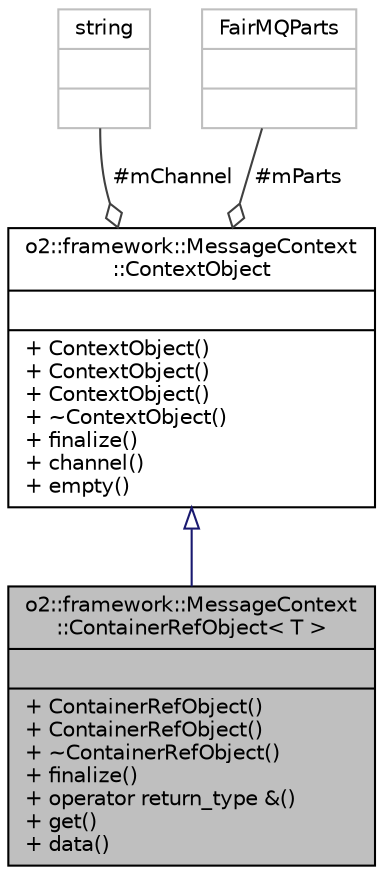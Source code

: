 digraph "o2::framework::MessageContext::ContainerRefObject&lt; T &gt;"
{
 // INTERACTIVE_SVG=YES
  bgcolor="transparent";
  edge [fontname="Helvetica",fontsize="10",labelfontname="Helvetica",labelfontsize="10"];
  node [fontname="Helvetica",fontsize="10",shape=record];
  Node1 [label="{o2::framework::MessageContext\l::ContainerRefObject\< T \>\n||+ ContainerRefObject()\l+ ContainerRefObject()\l+ ~ContainerRefObject()\l+ finalize()\l+ operator return_type &()\l+ get()\l+ data()\l}",height=0.2,width=0.4,color="black", fillcolor="grey75", style="filled", fontcolor="black"];
  Node2 -> Node1 [dir="back",color="midnightblue",fontsize="10",style="solid",arrowtail="onormal",fontname="Helvetica"];
  Node2 [label="{o2::framework::MessageContext\l::ContextObject\n||+ ContextObject()\l+ ContextObject()\l+ ContextObject()\l+ ~ContextObject()\l+ finalize()\l+ channel()\l+ empty()\l}",height=0.2,width=0.4,color="black",URL="$d3/dc5/classo2_1_1framework_1_1MessageContext_1_1ContextObject.html"];
  Node3 -> Node2 [color="grey25",fontsize="10",style="solid",label=" #mChannel" ,arrowhead="odiamond",fontname="Helvetica"];
  Node3 [label="{string\n||}",height=0.2,width=0.4,color="grey75"];
  Node4 -> Node2 [color="grey25",fontsize="10",style="solid",label=" #mParts" ,arrowhead="odiamond",fontname="Helvetica"];
  Node4 [label="{FairMQParts\n||}",height=0.2,width=0.4,color="grey75"];
}
